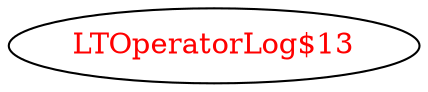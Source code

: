 digraph dependencyGraph {
 concentrate=true;
 ranksep="2.0";
 rankdir="LR"; 
 splines="ortho";
"LTOperatorLog$13" [fontcolor="red"];
}